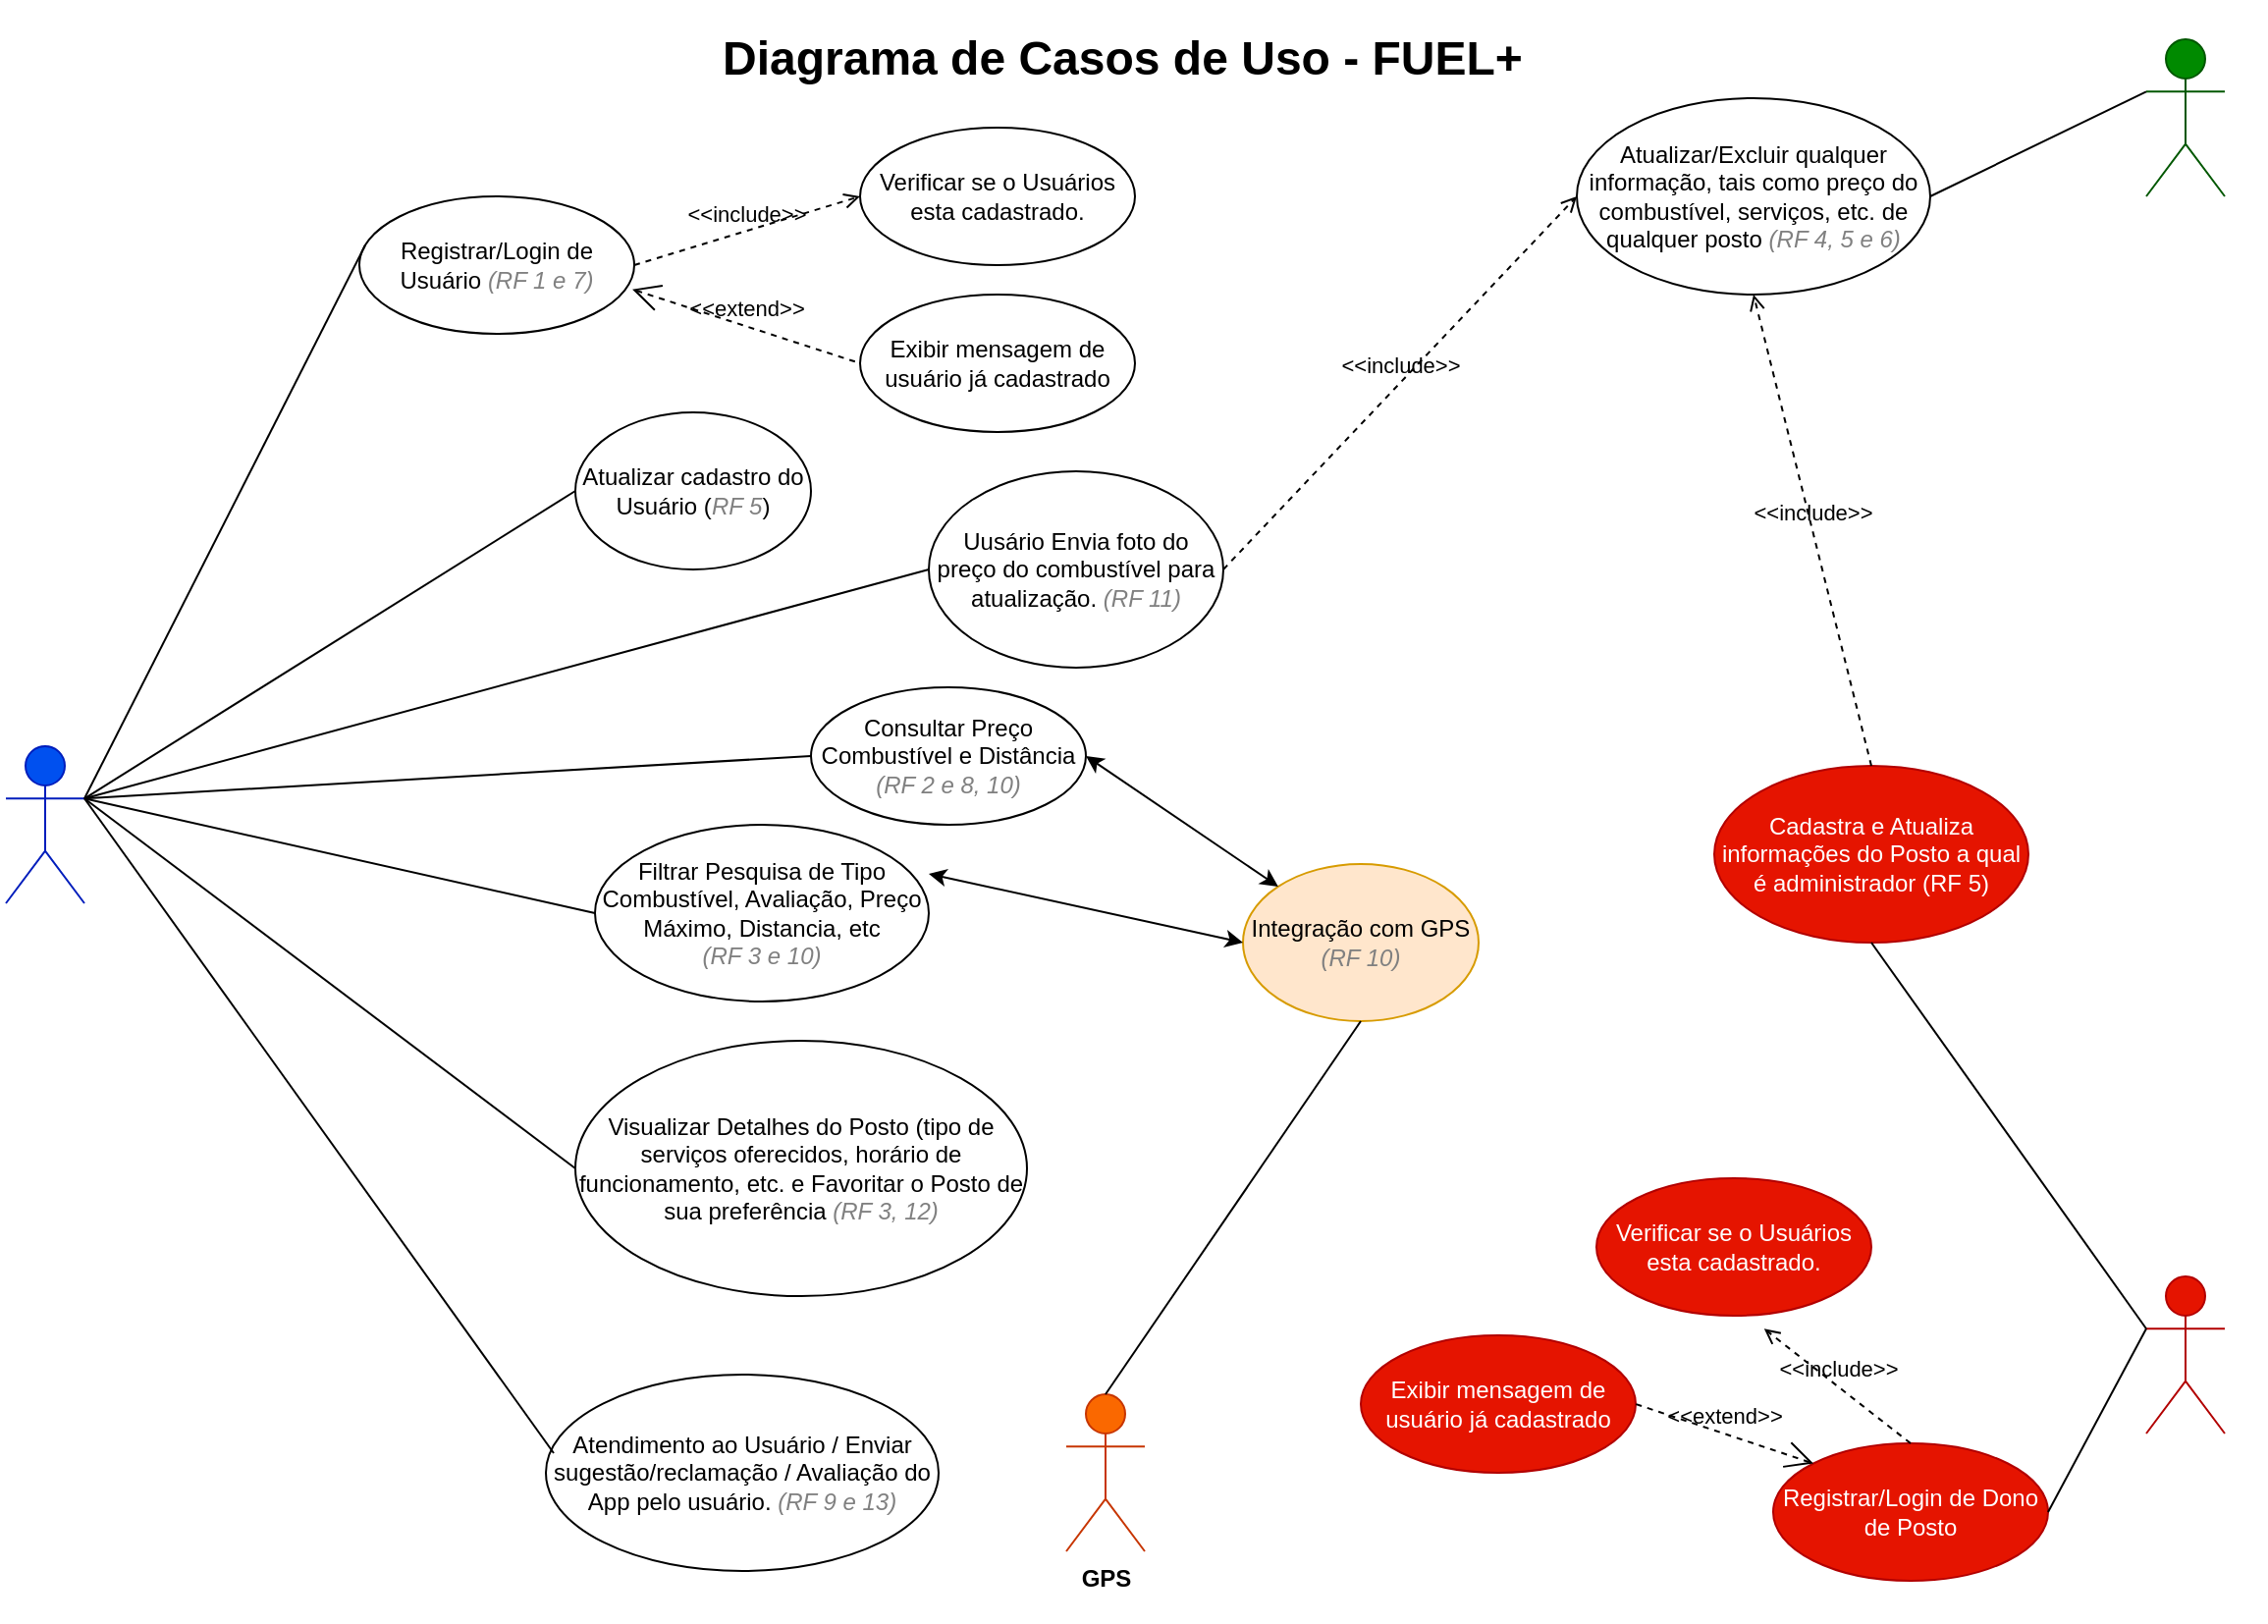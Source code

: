 <mxfile version="23.1.7" type="github">
  <diagram name="Página-1" id="ftc5jekLg3tbH1YQK8Mf">
    <mxGraphModel dx="1312" dy="880" grid="1" gridSize="10" guides="1" tooltips="1" connect="1" arrows="1" fold="1" page="1" pageScale="1" pageWidth="1169" pageHeight="827" math="0" shadow="0">
      <root>
        <mxCell id="0" />
        <mxCell id="1" parent="0" />
        <mxCell id="PP8LRKLGsLknnvHvdWip-1" value="Usuário" style="shape=umlActor;html=1;verticalLabelPosition=bottom;verticalAlign=top;align=center;fillColor=#0050ef;strokeColor=#001DBC;fontStyle=1;fontColor=#ffffff;" parent="1" vertex="1">
          <mxGeometry x="10" y="380" width="40" height="80" as="geometry" />
        </mxCell>
        <mxCell id="PP8LRKLGsLknnvHvdWip-2" value="Consultar Preço&lt;br&gt;Combustível e Distância &lt;i&gt;&lt;font color=&quot;#808080&quot;&gt;(RF 2 e 8, 10)&lt;/font&gt;&lt;/i&gt;" style="ellipse;whiteSpace=wrap;html=1;" parent="1" vertex="1">
          <mxGeometry x="420" y="350" width="140" height="70" as="geometry" />
        </mxCell>
        <mxCell id="PP8LRKLGsLknnvHvdWip-3" value="" style="edgeStyle=none;html=1;endArrow=none;verticalAlign=bottom;rounded=0;exitX=1;exitY=0.333;exitDx=0;exitDy=0;exitPerimeter=0;entryX=0;entryY=0.5;entryDx=0;entryDy=0;" parent="1" source="PP8LRKLGsLknnvHvdWip-1" target="PP8LRKLGsLknnvHvdWip-2" edge="1">
          <mxGeometry width="160" relative="1" as="geometry">
            <mxPoint x="420" y="350" as="sourcePoint" />
            <mxPoint x="580" y="350" as="targetPoint" />
          </mxGeometry>
        </mxCell>
        <mxCell id="PP8LRKLGsLknnvHvdWip-4" value="Filtrar Pesquisa de Tipo Combustível, Avaliação, Preço Máximo, Distancia, etc &lt;br&gt;&lt;i&gt;&lt;font color=&quot;#808080&quot;&gt;(RF 3 e 10)&lt;/font&gt;&lt;/i&gt;" style="ellipse;whiteSpace=wrap;html=1;" parent="1" vertex="1">
          <mxGeometry x="310" y="420" width="170" height="90" as="geometry" />
        </mxCell>
        <mxCell id="PP8LRKLGsLknnvHvdWip-7" value="" style="edgeStyle=none;html=1;endArrow=none;verticalAlign=bottom;rounded=0;exitX=1;exitY=0.333;exitDx=0;exitDy=0;exitPerimeter=0;entryX=0;entryY=0.5;entryDx=0;entryDy=0;" parent="1" source="PP8LRKLGsLknnvHvdWip-1" target="PP8LRKLGsLknnvHvdWip-4" edge="1">
          <mxGeometry width="160" relative="1" as="geometry">
            <mxPoint x="420" y="350" as="sourcePoint" />
            <mxPoint x="580" y="350" as="targetPoint" />
          </mxGeometry>
        </mxCell>
        <mxCell id="PP8LRKLGsLknnvHvdWip-8" value="Visualizar Detalhes do Posto (tipo de serviços oferecidos, horário de funcionamento, etc. e Favoritar o Posto de sua preferência&amp;nbsp;&lt;i&gt;&lt;font color=&quot;#808080&quot;&gt;(RF 3, 12)&lt;/font&gt;&lt;/i&gt;" style="ellipse;whiteSpace=wrap;html=1;" parent="1" vertex="1">
          <mxGeometry x="300" y="530" width="230" height="130" as="geometry" />
        </mxCell>
        <mxCell id="PP8LRKLGsLknnvHvdWip-9" value="" style="edgeStyle=none;html=1;endArrow=none;verticalAlign=bottom;rounded=0;exitX=1;exitY=0.333;exitDx=0;exitDy=0;exitPerimeter=0;entryX=0;entryY=0.5;entryDx=0;entryDy=0;" parent="1" source="PP8LRKLGsLknnvHvdWip-1" target="PP8LRKLGsLknnvHvdWip-8" edge="1">
          <mxGeometry width="160" relative="1" as="geometry">
            <mxPoint x="420" y="350" as="sourcePoint" />
            <mxPoint x="580" y="350" as="targetPoint" />
          </mxGeometry>
        </mxCell>
        <mxCell id="PP8LRKLGsLknnvHvdWip-10" value="Registrar/Login de Usuário &lt;i&gt;&lt;font color=&quot;#808080&quot;&gt;(RF 1 e 7)&lt;/font&gt;&lt;/i&gt;" style="ellipse;whiteSpace=wrap;html=1;" parent="1" vertex="1">
          <mxGeometry x="190" y="100" width="140" height="70" as="geometry" />
        </mxCell>
        <mxCell id="PP8LRKLGsLknnvHvdWip-11" value="" style="edgeStyle=none;html=1;endArrow=none;verticalAlign=bottom;rounded=0;exitX=1;exitY=0.333;exitDx=0;exitDy=0;exitPerimeter=0;entryX=0.021;entryY=0.357;entryDx=0;entryDy=0;entryPerimeter=0;" parent="1" source="PP8LRKLGsLknnvHvdWip-1" target="PP8LRKLGsLknnvHvdWip-10" edge="1">
          <mxGeometry width="160" relative="1" as="geometry">
            <mxPoint x="420" y="350" as="sourcePoint" />
            <mxPoint x="580" y="350" as="targetPoint" />
          </mxGeometry>
        </mxCell>
        <mxCell id="PP8LRKLGsLknnvHvdWip-12" value="Atualizar/Excluir qualquer informação, tais como preço do combustível, serviços, etc. de qualquer posto&lt;i&gt;&lt;font color=&quot;#808080&quot;&gt; (RF 4, 5 e 6)&lt;/font&gt;&lt;/i&gt;" style="ellipse;whiteSpace=wrap;html=1;" parent="1" vertex="1">
          <mxGeometry x="810" y="50" width="180" height="100" as="geometry" />
        </mxCell>
        <mxCell id="PP8LRKLGsLknnvHvdWip-13" value="Administrador &lt;br&gt;do App" style="shape=umlActor;html=1;verticalLabelPosition=bottom;verticalAlign=top;align=center;fillColor=#008a00;strokeColor=#005700;fontStyle=1;fontColor=#ffffff;" parent="1" vertex="1">
          <mxGeometry x="1100" y="20" width="40" height="80" as="geometry" />
        </mxCell>
        <mxCell id="PP8LRKLGsLknnvHvdWip-16" value="" style="edgeStyle=none;html=1;endArrow=none;verticalAlign=bottom;rounded=0;entryX=0;entryY=0.333;entryDx=0;entryDy=0;entryPerimeter=0;exitX=1;exitY=0.5;exitDx=0;exitDy=0;" parent="1" source="PP8LRKLGsLknnvHvdWip-12" target="PP8LRKLGsLknnvHvdWip-13" edge="1">
          <mxGeometry width="160" relative="1" as="geometry">
            <mxPoint x="420" y="350" as="sourcePoint" />
            <mxPoint x="580" y="350" as="targetPoint" />
          </mxGeometry>
        </mxCell>
        <mxCell id="PP8LRKLGsLknnvHvdWip-17" value="Verificar se o Usuários esta cadastrado." style="ellipse;whiteSpace=wrap;html=1;" parent="1" vertex="1">
          <mxGeometry x="445" y="65" width="140" height="70" as="geometry" />
        </mxCell>
        <mxCell id="PP8LRKLGsLknnvHvdWip-18" value="&amp;lt;&amp;lt;include&amp;gt;&amp;gt;" style="edgeStyle=none;html=1;endArrow=open;verticalAlign=bottom;dashed=1;labelBackgroundColor=none;rounded=0;exitX=1;exitY=0.5;exitDx=0;exitDy=0;entryX=0;entryY=0.5;entryDx=0;entryDy=0;" parent="1" source="PP8LRKLGsLknnvHvdWip-10" target="PP8LRKLGsLknnvHvdWip-17" edge="1">
          <mxGeometry width="160" relative="1" as="geometry">
            <mxPoint x="420" y="350" as="sourcePoint" />
            <mxPoint x="470" y="40" as="targetPoint" />
          </mxGeometry>
        </mxCell>
        <mxCell id="PP8LRKLGsLknnvHvdWip-19" value="Exibir mensagem de usuário já cadastrado" style="ellipse;whiteSpace=wrap;html=1;" parent="1" vertex="1">
          <mxGeometry x="445" y="150" width="140" height="70" as="geometry" />
        </mxCell>
        <mxCell id="PP8LRKLGsLknnvHvdWip-20" value="&amp;lt;&amp;lt;extend&amp;gt;&amp;gt;" style="edgeStyle=none;html=1;startArrow=open;endArrow=none;startSize=12;verticalAlign=bottom;dashed=1;labelBackgroundColor=none;rounded=0;entryX=0;entryY=0.5;entryDx=0;entryDy=0;exitX=0.993;exitY=0.676;exitDx=0;exitDy=0;exitPerimeter=0;" parent="1" source="PP8LRKLGsLknnvHvdWip-10" target="PP8LRKLGsLknnvHvdWip-19" edge="1">
          <mxGeometry width="160" relative="1" as="geometry">
            <mxPoint x="430" y="140" as="sourcePoint" />
            <mxPoint x="580" y="350" as="targetPoint" />
          </mxGeometry>
        </mxCell>
        <mxCell id="PP8LRKLGsLknnvHvdWip-22" value="Usuário Dono &lt;br&gt;do Posto" style="shape=umlActor;html=1;verticalLabelPosition=bottom;verticalAlign=top;align=center;fillColor=#e51400;strokeColor=#B20000;fontStyle=1;fontColor=#ffffff;" parent="1" vertex="1">
          <mxGeometry x="1100" y="650" width="40" height="80" as="geometry" />
        </mxCell>
        <mxCell id="PP8LRKLGsLknnvHvdWip-25" value="Cadastra e Atualiza informações do Posto a qual é administrador (RF 5)" style="ellipse;whiteSpace=wrap;html=1;fillColor=#e51400;fontColor=#ffffff;strokeColor=#B20000;" parent="1" vertex="1">
          <mxGeometry x="880" y="390" width="160" height="90" as="geometry" />
        </mxCell>
        <mxCell id="PP8LRKLGsLknnvHvdWip-26" value="" style="edgeStyle=none;html=1;endArrow=none;verticalAlign=bottom;rounded=0;entryX=0;entryY=0.333;entryDx=0;entryDy=0;entryPerimeter=0;exitX=0.5;exitY=1;exitDx=0;exitDy=0;" parent="1" source="PP8LRKLGsLknnvHvdWip-25" target="PP8LRKLGsLknnvHvdWip-22" edge="1">
          <mxGeometry width="160" relative="1" as="geometry">
            <mxPoint x="420" y="350" as="sourcePoint" />
            <mxPoint x="580" y="350" as="targetPoint" />
          </mxGeometry>
        </mxCell>
        <mxCell id="PP8LRKLGsLknnvHvdWip-27" value="" style="edgeStyle=none;html=1;endArrow=none;verticalAlign=bottom;rounded=0;entryX=0;entryY=0.5;entryDx=0;entryDy=0;exitX=1;exitY=0.333;exitDx=0;exitDy=0;exitPerimeter=0;" parent="1" source="PP8LRKLGsLknnvHvdWip-1" target="KdzvurH923GHhTWP99x6-12" edge="1">
          <mxGeometry width="160" relative="1" as="geometry">
            <mxPoint x="420" y="350" as="sourcePoint" />
            <mxPoint x="580" y="350" as="targetPoint" />
          </mxGeometry>
        </mxCell>
        <mxCell id="PP8LRKLGsLknnvHvdWip-28" value="Registrar/Login de Dono de Posto" style="ellipse;whiteSpace=wrap;html=1;fillColor=#e51400;fontColor=#ffffff;strokeColor=#B20000;" parent="1" vertex="1">
          <mxGeometry x="910" y="735" width="140" height="70" as="geometry" />
        </mxCell>
        <mxCell id="PP8LRKLGsLknnvHvdWip-30" value="" style="edgeStyle=none;html=1;endArrow=none;verticalAlign=bottom;rounded=0;entryX=0;entryY=0.333;entryDx=0;entryDy=0;entryPerimeter=0;exitX=1;exitY=0.5;exitDx=0;exitDy=0;" parent="1" source="PP8LRKLGsLknnvHvdWip-28" target="PP8LRKLGsLknnvHvdWip-22" edge="1">
          <mxGeometry width="160" relative="1" as="geometry">
            <mxPoint x="420" y="350" as="sourcePoint" />
            <mxPoint x="580" y="350" as="targetPoint" />
          </mxGeometry>
        </mxCell>
        <mxCell id="PP8LRKLGsLknnvHvdWip-31" value="Verificar se o Usuários esta cadastrado." style="ellipse;whiteSpace=wrap;html=1;fillColor=#e51400;fontColor=#ffffff;strokeColor=#B20000;" parent="1" vertex="1">
          <mxGeometry x="820" y="600" width="140" height="70" as="geometry" />
        </mxCell>
        <mxCell id="PP8LRKLGsLknnvHvdWip-32" value="&amp;lt;&amp;lt;include&amp;gt;&amp;gt;" style="edgeStyle=none;html=1;endArrow=open;verticalAlign=bottom;dashed=1;labelBackgroundColor=none;rounded=0;exitX=0.5;exitY=0;exitDx=0;exitDy=0;entryX=0.61;entryY=1.095;entryDx=0;entryDy=0;entryPerimeter=0;" parent="1" source="PP8LRKLGsLknnvHvdWip-28" target="PP8LRKLGsLknnvHvdWip-31" edge="1">
          <mxGeometry width="160" relative="1" as="geometry">
            <mxPoint x="551" y="575" as="sourcePoint" />
            <mxPoint x="780" y="460" as="targetPoint" />
          </mxGeometry>
        </mxCell>
        <mxCell id="PP8LRKLGsLknnvHvdWip-33" value="Exibir mensagem de usuário já cadastrado" style="ellipse;whiteSpace=wrap;html=1;fillColor=#e51400;fontColor=#ffffff;strokeColor=#B20000;" parent="1" vertex="1">
          <mxGeometry x="700" y="680" width="140" height="70" as="geometry" />
        </mxCell>
        <mxCell id="PP8LRKLGsLknnvHvdWip-34" value="&amp;lt;&amp;lt;extend&amp;gt;&amp;gt;" style="edgeStyle=none;html=1;startArrow=open;endArrow=none;startSize=12;verticalAlign=bottom;dashed=1;labelBackgroundColor=none;rounded=0;entryX=1;entryY=0.5;entryDx=0;entryDy=0;exitX=0;exitY=0;exitDx=0;exitDy=0;" parent="1" source="PP8LRKLGsLknnvHvdWip-28" target="PP8LRKLGsLknnvHvdWip-33" edge="1">
          <mxGeometry width="160" relative="1" as="geometry">
            <mxPoint x="550" y="587" as="sourcePoint" />
            <mxPoint x="721" y="820" as="targetPoint" />
          </mxGeometry>
        </mxCell>
        <mxCell id="PP8LRKLGsLknnvHvdWip-36" value="" style="edgeStyle=none;html=1;endArrow=none;verticalAlign=bottom;rounded=0;exitX=1;exitY=0.333;exitDx=0;exitDy=0;exitPerimeter=0;entryX=0;entryY=0.5;entryDx=0;entryDy=0;" parent="1" source="PP8LRKLGsLknnvHvdWip-1" target="KdzvurH923GHhTWP99x6-16" edge="1">
          <mxGeometry width="160" relative="1" as="geometry">
            <mxPoint x="420" y="350" as="sourcePoint" />
            <mxPoint x="711.5" y="192.32" as="targetPoint" />
          </mxGeometry>
        </mxCell>
        <mxCell id="KdzvurH923GHhTWP99x6-1" value="Atendimento ao Usuário / Enviar sugestão/reclamação / Avaliação do App pelo usuário. &lt;i&gt;&lt;font color=&quot;#808080&quot;&gt;(RF 9 e 13)&lt;/font&gt;&lt;/i&gt;" style="ellipse;html=1;whiteSpace=wrap;" vertex="1" parent="1">
          <mxGeometry x="285" y="700" width="200" height="100" as="geometry" />
        </mxCell>
        <mxCell id="KdzvurH923GHhTWP99x6-3" value="" style="endArrow=none;html=1;rounded=0;entryX=0.02;entryY=0.4;entryDx=0;entryDy=0;entryPerimeter=0;exitX=1;exitY=0.333;exitDx=0;exitDy=0;exitPerimeter=0;" edge="1" parent="1" source="PP8LRKLGsLknnvHvdWip-1" target="KdzvurH923GHhTWP99x6-1">
          <mxGeometry width="50" height="50" relative="1" as="geometry">
            <mxPoint x="480" y="480" as="sourcePoint" />
            <mxPoint x="530" y="430" as="targetPoint" />
          </mxGeometry>
        </mxCell>
        <mxCell id="KdzvurH923GHhTWP99x6-6" value="GPS&lt;div&gt;&lt;br&gt;&lt;/div&gt;" style="shape=umlActor;verticalLabelPosition=bottom;verticalAlign=top;html=1;outlineConnect=0;fillStyle=solid;fillColor=#fa6800;fontColor=#000000;strokeColor=#C73500;fontStyle=1" vertex="1" parent="1">
          <mxGeometry x="550" y="710" width="40" height="80" as="geometry" />
        </mxCell>
        <mxCell id="KdzvurH923GHhTWP99x6-10" value="Integração com GPS &lt;i&gt;&lt;font color=&quot;#808080&quot;&gt;(RF 10)&lt;/font&gt;&lt;/i&gt;" style="ellipse;whiteSpace=wrap;html=1;fillColor=#ffe6cc;strokeColor=#d79b00;" vertex="1" parent="1">
          <mxGeometry x="640" y="440" width="120" height="80" as="geometry" />
        </mxCell>
        <mxCell id="KdzvurH923GHhTWP99x6-11" value="" style="endArrow=none;html=1;rounded=0;exitX=0.5;exitY=0;exitDx=0;exitDy=0;exitPerimeter=0;entryX=0.5;entryY=1;entryDx=0;entryDy=0;" edge="1" parent="1" source="KdzvurH923GHhTWP99x6-6" target="KdzvurH923GHhTWP99x6-10">
          <mxGeometry width="50" height="50" relative="1" as="geometry">
            <mxPoint x="480" y="470" as="sourcePoint" />
            <mxPoint x="530" y="420" as="targetPoint" />
          </mxGeometry>
        </mxCell>
        <mxCell id="KdzvurH923GHhTWP99x6-12" value="Uusário Envia foto do preço do combustível para atualização. &lt;font color=&quot;#808080&quot;&gt;&lt;i&gt;(RF 11)&lt;/i&gt;&lt;/font&gt;" style="ellipse;whiteSpace=wrap;html=1;" vertex="1" parent="1">
          <mxGeometry x="480" y="240" width="150" height="100" as="geometry" />
        </mxCell>
        <mxCell id="KdzvurH923GHhTWP99x6-13" value="&amp;lt;&amp;lt;include&amp;gt;&amp;gt;" style="html=1;verticalAlign=bottom;labelBackgroundColor=none;endArrow=open;endFill=0;dashed=1;rounded=0;entryX=0;entryY=0.5;entryDx=0;entryDy=0;exitX=1;exitY=0.5;exitDx=0;exitDy=0;" edge="1" parent="1" source="KdzvurH923GHhTWP99x6-12" target="PP8LRKLGsLknnvHvdWip-12">
          <mxGeometry width="160" relative="1" as="geometry">
            <mxPoint x="430" y="450" as="sourcePoint" />
            <mxPoint x="590" y="450" as="targetPoint" />
          </mxGeometry>
        </mxCell>
        <mxCell id="KdzvurH923GHhTWP99x6-16" value="Atualizar cadastro do Usuário (&lt;i&gt;&lt;font color=&quot;#808080&quot;&gt;RF 5&lt;/font&gt;&lt;/i&gt;)" style="ellipse;whiteSpace=wrap;html=1;" vertex="1" parent="1">
          <mxGeometry x="300" y="210" width="120" height="80" as="geometry" />
        </mxCell>
        <mxCell id="KdzvurH923GHhTWP99x6-17" value="" style="endArrow=classic;startArrow=classic;html=1;rounded=0;exitX=1;exitY=0.5;exitDx=0;exitDy=0;" edge="1" parent="1" source="PP8LRKLGsLknnvHvdWip-2" target="KdzvurH923GHhTWP99x6-10">
          <mxGeometry width="50" height="50" relative="1" as="geometry">
            <mxPoint x="480" y="460" as="sourcePoint" />
            <mxPoint x="530" y="410" as="targetPoint" />
          </mxGeometry>
        </mxCell>
        <mxCell id="KdzvurH923GHhTWP99x6-18" value="" style="endArrow=classic;startArrow=classic;html=1;rounded=0;entryX=0;entryY=0.5;entryDx=0;entryDy=0;" edge="1" parent="1" target="KdzvurH923GHhTWP99x6-10">
          <mxGeometry width="50" height="50" relative="1" as="geometry">
            <mxPoint x="480" y="445" as="sourcePoint" />
            <mxPoint x="530" y="410" as="targetPoint" />
          </mxGeometry>
        </mxCell>
        <mxCell id="KdzvurH923GHhTWP99x6-19" value="&amp;lt;&amp;lt;include&amp;gt;&amp;gt;" style="html=1;verticalAlign=bottom;labelBackgroundColor=none;endArrow=open;endFill=0;dashed=1;rounded=0;exitX=0.5;exitY=0;exitDx=0;exitDy=0;entryX=0.5;entryY=1;entryDx=0;entryDy=0;" edge="1" parent="1" source="PP8LRKLGsLknnvHvdWip-25" target="PP8LRKLGsLknnvHvdWip-12">
          <mxGeometry width="160" relative="1" as="geometry">
            <mxPoint x="880" y="340" as="sourcePoint" />
            <mxPoint x="1040" y="320" as="targetPoint" />
          </mxGeometry>
        </mxCell>
        <mxCell id="KdzvurH923GHhTWP99x6-20" value="&lt;h1&gt;Diagrama de Casos de Uso - FUEL+&lt;/h1&gt;" style="text;html=1;spacing=5;spacingTop=-20;whiteSpace=wrap;overflow=hidden;rounded=0;" vertex="1" parent="1">
          <mxGeometry x="370" y="10" width="480" height="120" as="geometry" />
        </mxCell>
      </root>
    </mxGraphModel>
  </diagram>
</mxfile>
